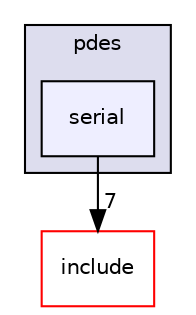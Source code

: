 digraph "source/pdes/serial" {
  bgcolor=transparent;
  compound=true
  node [ fontsize="10", fontname="Helvetica"];
  edge [ labelfontsize="10", labelfontname="Helvetica"];
  subgraph clusterdir_863924b7d266e6f7561da03323982265 {
    graph [ bgcolor="#ddddee", pencolor="black", label="pdes" fontname="Helvetica", fontsize="10", URL="dir_863924b7d266e6f7561da03323982265.html"]
  dir_50f223c273824013943d646bc691d39f [shape=box, label="serial", style="filled", fillcolor="#eeeeff", pencolor="black", URL="dir_50f223c273824013943d646bc691d39f.html"];
  }
  dir_d44c64559bbebec7f509842c48db8b23 [shape=box label="include" color="red" URL="dir_d44c64559bbebec7f509842c48db8b23.html"];
  dir_50f223c273824013943d646bc691d39f->dir_d44c64559bbebec7f509842c48db8b23 [headlabel="7", labeldistance=1.5 headhref="dir_000014_000002.html"];
}
